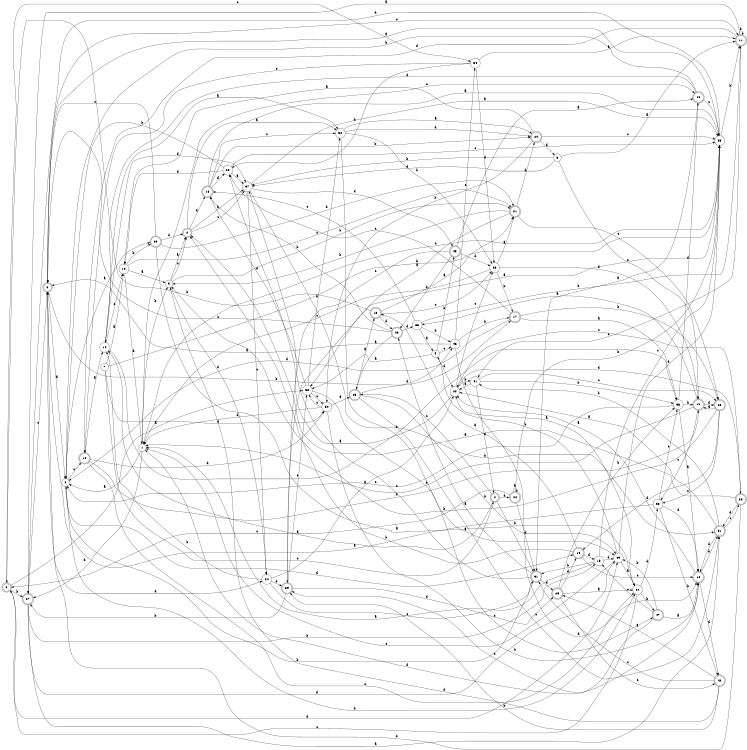 digraph n44_1 {
__start0 [label="" shape="none"];

rankdir=LR;
size="8,5";

s0 [style="rounded,filled", color="black", fillcolor="white" shape="doublecircle", label="0"];
s1 [style="filled", color="black", fillcolor="white" shape="circle", label="1"];
s2 [style="rounded,filled", color="black", fillcolor="white" shape="doublecircle", label="2"];
s3 [style="rounded,filled", color="black", fillcolor="white" shape="doublecircle", label="3"];
s4 [style="rounded,filled", color="black", fillcolor="white" shape="doublecircle", label="4"];
s5 [style="filled", color="black", fillcolor="white" shape="circle", label="5"];
s6 [style="filled", color="black", fillcolor="white" shape="circle", label="6"];
s7 [style="filled", color="black", fillcolor="white" shape="circle", label="7"];
s8 [style="filled", color="black", fillcolor="white" shape="circle", label="8"];
s9 [style="filled", color="black", fillcolor="white" shape="circle", label="9"];
s10 [style="filled", color="black", fillcolor="white" shape="circle", label="10"];
s11 [style="rounded,filled", color="black", fillcolor="white" shape="doublecircle", label="11"];
s12 [style="rounded,filled", color="black", fillcolor="white" shape="doublecircle", label="12"];
s13 [style="rounded,filled", color="black", fillcolor="white" shape="doublecircle", label="13"];
s14 [style="filled", color="black", fillcolor="white" shape="circle", label="14"];
s15 [style="filled", color="black", fillcolor="white" shape="circle", label="15"];
s16 [style="rounded,filled", color="black", fillcolor="white" shape="doublecircle", label="16"];
s17 [style="rounded,filled", color="black", fillcolor="white" shape="doublecircle", label="17"];
s18 [style="rounded,filled", color="black", fillcolor="white" shape="doublecircle", label="18"];
s19 [style="rounded,filled", color="black", fillcolor="white" shape="doublecircle", label="19"];
s20 [style="rounded,filled", color="black", fillcolor="white" shape="doublecircle", label="20"];
s21 [style="rounded,filled", color="black", fillcolor="white" shape="doublecircle", label="21"];
s22 [style="filled", color="black", fillcolor="white" shape="circle", label="22"];
s23 [style="filled", color="black", fillcolor="white" shape="circle", label="23"];
s24 [style="rounded,filled", color="black", fillcolor="white" shape="doublecircle", label="24"];
s25 [style="rounded,filled", color="black", fillcolor="white" shape="doublecircle", label="25"];
s26 [style="filled", color="black", fillcolor="white" shape="circle", label="26"];
s27 [style="rounded,filled", color="black", fillcolor="white" shape="doublecircle", label="27"];
s28 [style="rounded,filled", color="black", fillcolor="white" shape="doublecircle", label="28"];
s29 [style="rounded,filled", color="black", fillcolor="white" shape="doublecircle", label="29"];
s30 [style="rounded,filled", color="black", fillcolor="white" shape="doublecircle", label="30"];
s31 [style="rounded,filled", color="black", fillcolor="white" shape="doublecircle", label="31"];
s32 [style="filled", color="black", fillcolor="white" shape="circle", label="32"];
s33 [style="filled", color="black", fillcolor="white" shape="circle", label="33"];
s34 [style="filled", color="black", fillcolor="white" shape="circle", label="34"];
s35 [style="filled", color="black", fillcolor="white" shape="circle", label="35"];
s36 [style="filled", color="black", fillcolor="white" shape="circle", label="36"];
s37 [style="filled", color="black", fillcolor="white" shape="circle", label="37"];
s38 [style="filled", color="black", fillcolor="white" shape="circle", label="38"];
s39 [style="rounded,filled", color="black", fillcolor="white" shape="doublecircle", label="39"];
s40 [style="rounded,filled", color="black", fillcolor="white" shape="doublecircle", label="40"];
s41 [style="filled", color="black", fillcolor="white" shape="circle", label="41"];
s42 [style="rounded,filled", color="black", fillcolor="white" shape="doublecircle", label="42"];
s43 [style="rounded,filled", color="black", fillcolor="white" shape="doublecircle", label="43"];
s44 [style="rounded,filled", color="black", fillcolor="white" shape="doublecircle", label="44"];
s45 [style="rounded,filled", color="black", fillcolor="white" shape="doublecircle", label="45"];
s46 [style="filled", color="black", fillcolor="white" shape="circle", label="46"];
s47 [style="rounded,filled", color="black", fillcolor="white" shape="doublecircle", label="47"];
s48 [style="rounded,filled", color="black", fillcolor="white" shape="doublecircle", label="48"];
s49 [style="filled", color="black", fillcolor="white" shape="circle", label="49"];
s50 [style="filled", color="black", fillcolor="white" shape="circle", label="50"];
s51 [style="rounded,filled", color="black", fillcolor="white" shape="doublecircle", label="51"];
s52 [style="filled", color="black", fillcolor="white" shape="circle", label="52"];
s53 [style="filled", color="black", fillcolor="white" shape="circle", label="53"];
s54 [style="filled", color="black", fillcolor="white" shape="circle", label="54"];
s0 -> s53 [label="a"];
s0 -> s27 [label="b"];
s0 -> s54 [label="c"];
s0 -> s49 [label="d"];
s1 -> s8 [label="a"];
s1 -> s5 [label="b"];
s1 -> s48 [label="c"];
s1 -> s27 [label="d"];
s2 -> s50 [label="a"];
s2 -> s37 [label="b"];
s2 -> s37 [label="c"];
s2 -> s18 [label="d"];
s3 -> s8 [label="a"];
s3 -> s17 [label="b"];
s3 -> s11 [label="c"];
s3 -> s34 [label="d"];
s4 -> s14 [label="a"];
s4 -> s31 [label="b"];
s4 -> s25 [label="c"];
s4 -> s44 [label="d"];
s5 -> s2 [label="a"];
s5 -> s21 [label="b"];
s5 -> s2 [label="c"];
s5 -> s34 [label="d"];
s6 -> s11 [label="a"];
s6 -> s37 [label="b"];
s6 -> s40 [label="c"];
s6 -> s37 [label="d"];
s7 -> s10 [label="a"];
s7 -> s35 [label="b"];
s7 -> s4 [label="c"];
s7 -> s52 [label="d"];
s8 -> s30 [label="a"];
s8 -> s32 [label="b"];
s8 -> s16 [label="c"];
s8 -> s19 [label="d"];
s9 -> s53 [label="a"];
s9 -> s45 [label="b"];
s9 -> s46 [label="c"];
s9 -> s22 [label="d"];
s10 -> s5 [label="a"];
s10 -> s30 [label="b"];
s10 -> s21 [label="c"];
s10 -> s1 [label="d"];
s11 -> s27 [label="a"];
s11 -> s11 [label="b"];
s11 -> s41 [label="c"];
s11 -> s16 [label="d"];
s12 -> s22 [label="a"];
s12 -> s51 [label="b"];
s12 -> s39 [label="c"];
s12 -> s42 [label="d"];
s13 -> s21 [label="a"];
s13 -> s0 [label="b"];
s13 -> s26 [label="c"];
s13 -> s43 [label="d"];
s14 -> s50 [label="a"];
s14 -> s36 [label="b"];
s14 -> s10 [label="c"];
s14 -> s37 [label="d"];
s15 -> s1 [label="a"];
s15 -> s31 [label="b"];
s15 -> s35 [label="c"];
s15 -> s49 [label="d"];
s16 -> s14 [label="a"];
s16 -> s40 [label="b"];
s16 -> s32 [label="c"];
s16 -> s52 [label="d"];
s17 -> s36 [label="a"];
s17 -> s20 [label="b"];
s17 -> s23 [label="c"];
s17 -> s8 [label="d"];
s18 -> s35 [label="a"];
s18 -> s24 [label="b"];
s18 -> s50 [label="c"];
s18 -> s23 [label="d"];
s19 -> s13 [label="a"];
s19 -> s2 [label="b"];
s19 -> s12 [label="c"];
s19 -> s15 [label="d"];
s20 -> s40 [label="a"];
s20 -> s5 [label="b"];
s20 -> s33 [label="c"];
s20 -> s19 [label="d"];
s21 -> s53 [label="a"];
s21 -> s5 [label="b"];
s21 -> s20 [label="c"];
s21 -> s24 [label="d"];
s22 -> s23 [label="a"];
s22 -> s41 [label="b"];
s22 -> s26 [label="c"];
s22 -> s28 [label="d"];
s23 -> s37 [label="a"];
s23 -> s8 [label="b"];
s23 -> s35 [label="c"];
s23 -> s10 [label="d"];
s24 -> s10 [label="a"];
s24 -> s52 [label="b"];
s24 -> s35 [label="c"];
s24 -> s6 [label="d"];
s25 -> s13 [label="a"];
s25 -> s49 [label="b"];
s25 -> s51 [label="c"];
s25 -> s46 [label="d"];
s26 -> s21 [label="a"];
s26 -> s17 [label="b"];
s26 -> s1 [label="c"];
s26 -> s40 [label="d"];
s27 -> s51 [label="a"];
s27 -> s15 [label="b"];
s27 -> s3 [label="c"];
s27 -> s49 [label="d"];
s28 -> s2 [label="a"];
s28 -> s3 [label="b"];
s28 -> s22 [label="c"];
s28 -> s51 [label="d"];
s29 -> s32 [label="a"];
s29 -> s36 [label="b"];
s29 -> s42 [label="c"];
s29 -> s19 [label="d"];
s30 -> s32 [label="a"];
s30 -> s21 [label="b"];
s30 -> s3 [label="c"];
s30 -> s2 [label="d"];
s31 -> s43 [label="a"];
s31 -> s8 [label="b"];
s31 -> s37 [label="c"];
s31 -> s29 [label="d"];
s32 -> s22 [label="a"];
s32 -> s47 [label="b"];
s32 -> s0 [label="c"];
s32 -> s33 [label="d"];
s33 -> s3 [label="a"];
s33 -> s42 [label="b"];
s33 -> s36 [label="c"];
s33 -> s12 [label="d"];
s34 -> s22 [label="a"];
s34 -> s14 [label="b"];
s34 -> s31 [label="c"];
s34 -> s39 [label="d"];
s35 -> s3 [label="a"];
s35 -> s11 [label="b"];
s35 -> s1 [label="c"];
s35 -> s27 [label="d"];
s36 -> s12 [label="a"];
s36 -> s40 [label="b"];
s36 -> s8 [label="c"];
s36 -> s48 [label="d"];
s37 -> s35 [label="a"];
s37 -> s51 [label="b"];
s37 -> s34 [label="c"];
s37 -> s45 [label="d"];
s38 -> s9 [label="a"];
s38 -> s11 [label="b"];
s38 -> s18 [label="c"];
s38 -> s46 [label="d"];
s39 -> s35 [label="a"];
s39 -> s27 [label="b"];
s39 -> s53 [label="c"];
s39 -> s29 [label="d"];
s40 -> s38 [label="a"];
s40 -> s1 [label="b"];
s40 -> s33 [label="c"];
s40 -> s20 [label="d"];
s41 -> s22 [label="a"];
s41 -> s36 [label="b"];
s41 -> s20 [label="c"];
s41 -> s4 [label="d"];
s42 -> s29 [label="a"];
s42 -> s39 [label="b"];
s42 -> s31 [label="c"];
s42 -> s5 [label="d"];
s43 -> s25 [label="a"];
s43 -> s18 [label="b"];
s43 -> s3 [label="c"];
s43 -> s38 [label="d"];
s44 -> s44 [label="a"];
s44 -> s35 [label="b"];
s44 -> s0 [label="c"];
s44 -> s31 [label="d"];
s45 -> s48 [label="a"];
s45 -> s43 [label="b"];
s45 -> s39 [label="c"];
s45 -> s26 [label="d"];
s46 -> s3 [label="a"];
s46 -> s17 [label="b"];
s46 -> s54 [label="c"];
s46 -> s12 [label="d"];
s47 -> s12 [label="a"];
s47 -> s49 [label="b"];
s47 -> s15 [label="c"];
s47 -> s1 [label="d"];
s48 -> s31 [label="a"];
s48 -> s8 [label="b"];
s48 -> s35 [label="c"];
s48 -> s14 [label="d"];
s49 -> s32 [label="a"];
s49 -> s9 [label="b"];
s49 -> s1 [label="c"];
s49 -> s35 [label="d"];
s50 -> s24 [label="a"];
s50 -> s26 [label="b"];
s50 -> s47 [label="c"];
s50 -> s24 [label="d"];
s51 -> s22 [label="a"];
s51 -> s41 [label="b"];
s51 -> s28 [label="c"];
s51 -> s12 [label="d"];
s52 -> s25 [label="a"];
s52 -> s12 [label="b"];
s52 -> s53 [label="c"];
s52 -> s1 [label="d"];
s53 -> s49 [label="a"];
s53 -> s50 [label="b"];
s53 -> s52 [label="c"];
s53 -> s18 [label="d"];
s54 -> s11 [label="a"];
s54 -> s23 [label="b"];
s54 -> s16 [label="c"];
s54 -> s26 [label="d"];

}